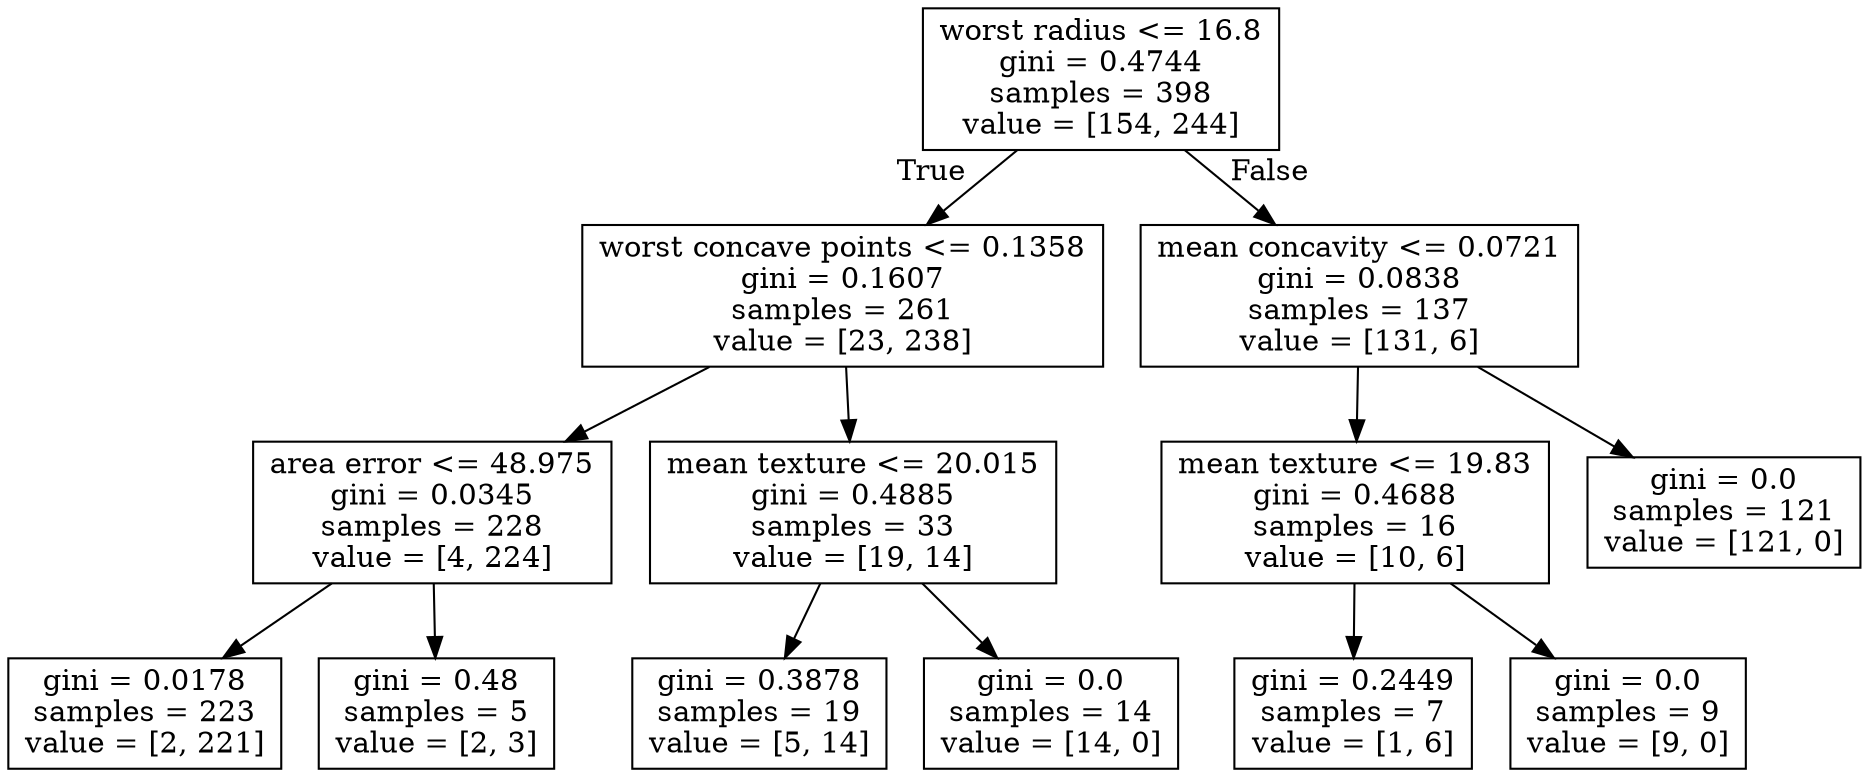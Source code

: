 digraph Tree {
node [shape=box] ;
0 [label="worst radius <= 16.8\ngini = 0.4744\nsamples = 398\nvalue = [154, 244]"] ;
1 [label="worst concave points <= 0.1358\ngini = 0.1607\nsamples = 261\nvalue = [23, 238]"] ;
0 -> 1 [labeldistance=2.5, labelangle=45, headlabel="True"] ;
2 [label="area error <= 48.975\ngini = 0.0345\nsamples = 228\nvalue = [4, 224]"] ;
1 -> 2 ;
3 [label="gini = 0.0178\nsamples = 223\nvalue = [2, 221]"] ;
2 -> 3 ;
4 [label="gini = 0.48\nsamples = 5\nvalue = [2, 3]"] ;
2 -> 4 ;
5 [label="mean texture <= 20.015\ngini = 0.4885\nsamples = 33\nvalue = [19, 14]"] ;
1 -> 5 ;
6 [label="gini = 0.3878\nsamples = 19\nvalue = [5, 14]"] ;
5 -> 6 ;
7 [label="gini = 0.0\nsamples = 14\nvalue = [14, 0]"] ;
5 -> 7 ;
8 [label="mean concavity <= 0.0721\ngini = 0.0838\nsamples = 137\nvalue = [131, 6]"] ;
0 -> 8 [labeldistance=2.5, labelangle=-45, headlabel="False"] ;
9 [label="mean texture <= 19.83\ngini = 0.4688\nsamples = 16\nvalue = [10, 6]"] ;
8 -> 9 ;
10 [label="gini = 0.2449\nsamples = 7\nvalue = [1, 6]"] ;
9 -> 10 ;
11 [label="gini = 0.0\nsamples = 9\nvalue = [9, 0]"] ;
9 -> 11 ;
12 [label="gini = 0.0\nsamples = 121\nvalue = [121, 0]"] ;
8 -> 12 ;
}